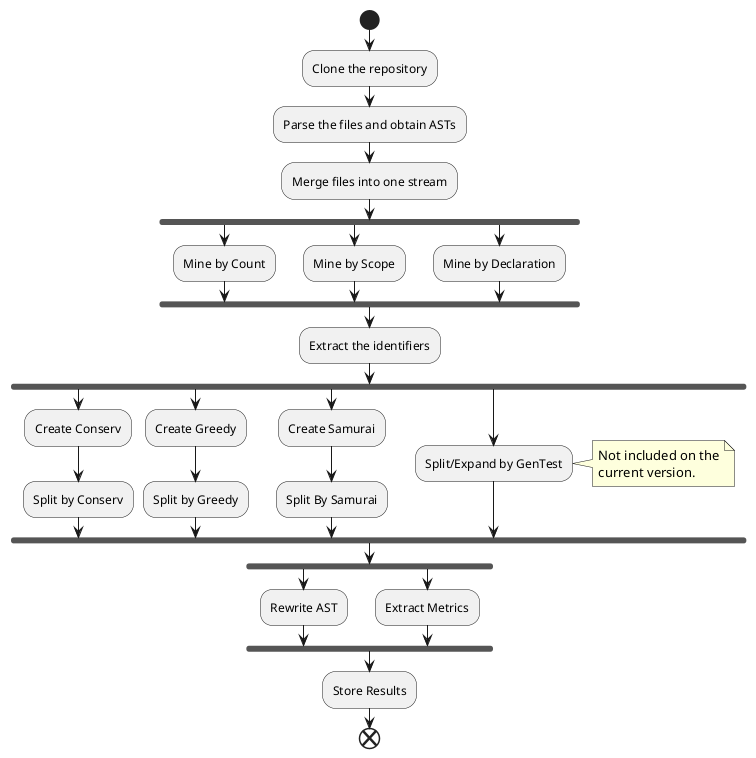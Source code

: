 @@startuml System Activity Diagram

start
:Clone the repository;
:Parse the files and obtain ASTs;
:Merge files into one stream;

fork
    :Mine by Count;
fork again
    :Mine by Scope;
fork again
    :Mine by Declaration;
end fork

:Extract the identifiers;

fork
    :Create Conserv;
    :Split by Conserv;
fork again
    :Create Greedy;
    :Split by Greedy;
fork again
    :Create Samurai;
    :Split By Samurai;
fork again
    :Split/Expand by GenTest;
    note right
        Not included on the
        current version.
    end note
end fork

fork
    :Rewrite AST;
fork again
    :Extract Metrics;
end fork

:Store Results;

end

@@enduml